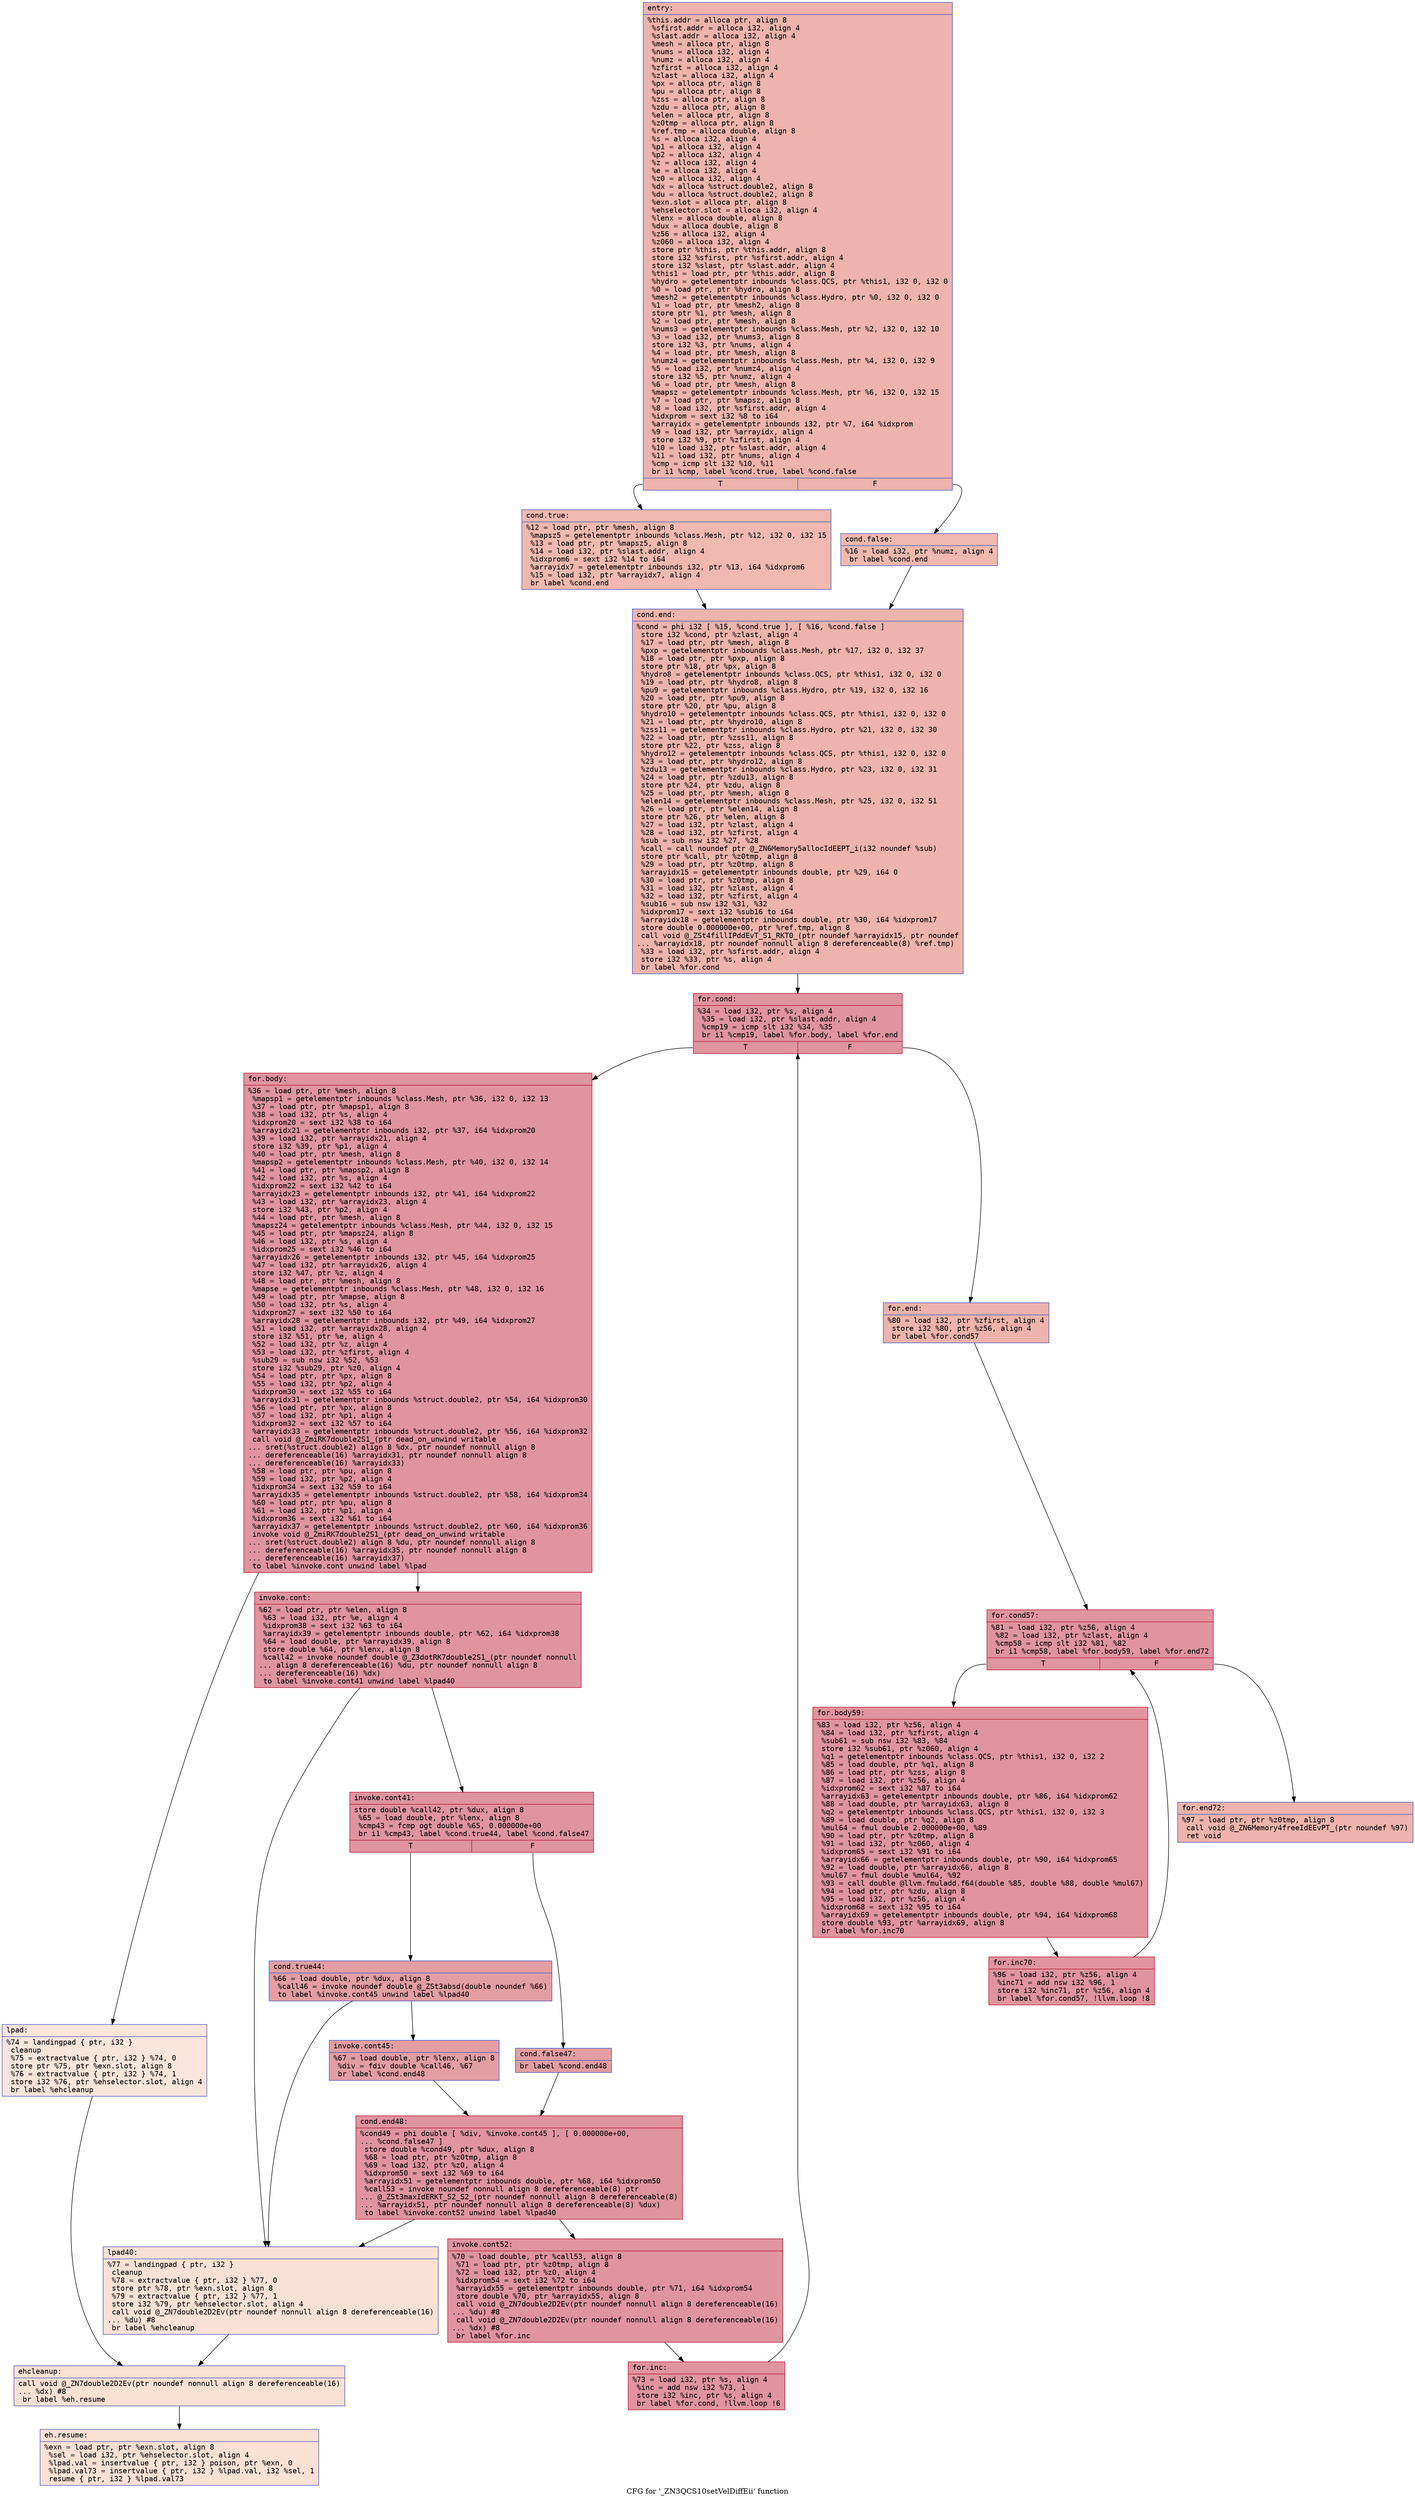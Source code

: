 digraph "CFG for '_ZN3QCS10setVelDiffEii' function" {
	label="CFG for '_ZN3QCS10setVelDiffEii' function";

	Node0x5561607b87b0 [shape=record,color="#3d50c3ff", style=filled, fillcolor="#d6524470" fontname="Courier",label="{entry:\l|  %this.addr = alloca ptr, align 8\l  %sfirst.addr = alloca i32, align 4\l  %slast.addr = alloca i32, align 4\l  %mesh = alloca ptr, align 8\l  %nums = alloca i32, align 4\l  %numz = alloca i32, align 4\l  %zfirst = alloca i32, align 4\l  %zlast = alloca i32, align 4\l  %px = alloca ptr, align 8\l  %pu = alloca ptr, align 8\l  %zss = alloca ptr, align 8\l  %zdu = alloca ptr, align 8\l  %elen = alloca ptr, align 8\l  %z0tmp = alloca ptr, align 8\l  %ref.tmp = alloca double, align 8\l  %s = alloca i32, align 4\l  %p1 = alloca i32, align 4\l  %p2 = alloca i32, align 4\l  %z = alloca i32, align 4\l  %e = alloca i32, align 4\l  %z0 = alloca i32, align 4\l  %dx = alloca %struct.double2, align 8\l  %du = alloca %struct.double2, align 8\l  %exn.slot = alloca ptr, align 8\l  %ehselector.slot = alloca i32, align 4\l  %lenx = alloca double, align 8\l  %dux = alloca double, align 8\l  %z56 = alloca i32, align 4\l  %z060 = alloca i32, align 4\l  store ptr %this, ptr %this.addr, align 8\l  store i32 %sfirst, ptr %sfirst.addr, align 4\l  store i32 %slast, ptr %slast.addr, align 4\l  %this1 = load ptr, ptr %this.addr, align 8\l  %hydro = getelementptr inbounds %class.QCS, ptr %this1, i32 0, i32 0\l  %0 = load ptr, ptr %hydro, align 8\l  %mesh2 = getelementptr inbounds %class.Hydro, ptr %0, i32 0, i32 0\l  %1 = load ptr, ptr %mesh2, align 8\l  store ptr %1, ptr %mesh, align 8\l  %2 = load ptr, ptr %mesh, align 8\l  %nums3 = getelementptr inbounds %class.Mesh, ptr %2, i32 0, i32 10\l  %3 = load i32, ptr %nums3, align 8\l  store i32 %3, ptr %nums, align 4\l  %4 = load ptr, ptr %mesh, align 8\l  %numz4 = getelementptr inbounds %class.Mesh, ptr %4, i32 0, i32 9\l  %5 = load i32, ptr %numz4, align 4\l  store i32 %5, ptr %numz, align 4\l  %6 = load ptr, ptr %mesh, align 8\l  %mapsz = getelementptr inbounds %class.Mesh, ptr %6, i32 0, i32 15\l  %7 = load ptr, ptr %mapsz, align 8\l  %8 = load i32, ptr %sfirst.addr, align 4\l  %idxprom = sext i32 %8 to i64\l  %arrayidx = getelementptr inbounds i32, ptr %7, i64 %idxprom\l  %9 = load i32, ptr %arrayidx, align 4\l  store i32 %9, ptr %zfirst, align 4\l  %10 = load i32, ptr %slast.addr, align 4\l  %11 = load i32, ptr %nums, align 4\l  %cmp = icmp slt i32 %10, %11\l  br i1 %cmp, label %cond.true, label %cond.false\l|{<s0>T|<s1>F}}"];
	Node0x5561607b87b0:s0 -> Node0x5561607bb870[tooltip="entry -> cond.true\nProbability 50.00%" ];
	Node0x5561607b87b0:s1 -> Node0x5561607bb8f0[tooltip="entry -> cond.false\nProbability 50.00%" ];
	Node0x5561607bb870 [shape=record,color="#3d50c3ff", style=filled, fillcolor="#dc5d4a70" fontname="Courier",label="{cond.true:\l|  %12 = load ptr, ptr %mesh, align 8\l  %mapsz5 = getelementptr inbounds %class.Mesh, ptr %12, i32 0, i32 15\l  %13 = load ptr, ptr %mapsz5, align 8\l  %14 = load i32, ptr %slast.addr, align 4\l  %idxprom6 = sext i32 %14 to i64\l  %arrayidx7 = getelementptr inbounds i32, ptr %13, i64 %idxprom6\l  %15 = load i32, ptr %arrayidx7, align 4\l  br label %cond.end\l}"];
	Node0x5561607bb870 -> Node0x5561607bbe70[tooltip="cond.true -> cond.end\nProbability 100.00%" ];
	Node0x5561607bb8f0 [shape=record,color="#3d50c3ff", style=filled, fillcolor="#dc5d4a70" fontname="Courier",label="{cond.false:\l|  %16 = load i32, ptr %numz, align 4\l  br label %cond.end\l}"];
	Node0x5561607bb8f0 -> Node0x5561607bbe70[tooltip="cond.false -> cond.end\nProbability 100.00%" ];
	Node0x5561607bbe70 [shape=record,color="#3d50c3ff", style=filled, fillcolor="#d6524470" fontname="Courier",label="{cond.end:\l|  %cond = phi i32 [ %15, %cond.true ], [ %16, %cond.false ]\l  store i32 %cond, ptr %zlast, align 4\l  %17 = load ptr, ptr %mesh, align 8\l  %pxp = getelementptr inbounds %class.Mesh, ptr %17, i32 0, i32 37\l  %18 = load ptr, ptr %pxp, align 8\l  store ptr %18, ptr %px, align 8\l  %hydro8 = getelementptr inbounds %class.QCS, ptr %this1, i32 0, i32 0\l  %19 = load ptr, ptr %hydro8, align 8\l  %pu9 = getelementptr inbounds %class.Hydro, ptr %19, i32 0, i32 16\l  %20 = load ptr, ptr %pu9, align 8\l  store ptr %20, ptr %pu, align 8\l  %hydro10 = getelementptr inbounds %class.QCS, ptr %this1, i32 0, i32 0\l  %21 = load ptr, ptr %hydro10, align 8\l  %zss11 = getelementptr inbounds %class.Hydro, ptr %21, i32 0, i32 30\l  %22 = load ptr, ptr %zss11, align 8\l  store ptr %22, ptr %zss, align 8\l  %hydro12 = getelementptr inbounds %class.QCS, ptr %this1, i32 0, i32 0\l  %23 = load ptr, ptr %hydro12, align 8\l  %zdu13 = getelementptr inbounds %class.Hydro, ptr %23, i32 0, i32 31\l  %24 = load ptr, ptr %zdu13, align 8\l  store ptr %24, ptr %zdu, align 8\l  %25 = load ptr, ptr %mesh, align 8\l  %elen14 = getelementptr inbounds %class.Mesh, ptr %25, i32 0, i32 51\l  %26 = load ptr, ptr %elen14, align 8\l  store ptr %26, ptr %elen, align 8\l  %27 = load i32, ptr %zlast, align 4\l  %28 = load i32, ptr %zfirst, align 4\l  %sub = sub nsw i32 %27, %28\l  %call = call noundef ptr @_ZN6Memory5allocIdEEPT_i(i32 noundef %sub)\l  store ptr %call, ptr %z0tmp, align 8\l  %29 = load ptr, ptr %z0tmp, align 8\l  %arrayidx15 = getelementptr inbounds double, ptr %29, i64 0\l  %30 = load ptr, ptr %z0tmp, align 8\l  %31 = load i32, ptr %zlast, align 4\l  %32 = load i32, ptr %zfirst, align 4\l  %sub16 = sub nsw i32 %31, %32\l  %idxprom17 = sext i32 %sub16 to i64\l  %arrayidx18 = getelementptr inbounds double, ptr %30, i64 %idxprom17\l  store double 0.000000e+00, ptr %ref.tmp, align 8\l  call void @_ZSt4fillIPddEvT_S1_RKT0_(ptr noundef %arrayidx15, ptr noundef\l... %arrayidx18, ptr noundef nonnull align 8 dereferenceable(8) %ref.tmp)\l  %33 = load i32, ptr %sfirst.addr, align 4\l  store i32 %33, ptr %s, align 4\l  br label %for.cond\l}"];
	Node0x5561607bbe70 -> Node0x5561607be140[tooltip="cond.end -> for.cond\nProbability 100.00%" ];
	Node0x5561607be140 [shape=record,color="#b70d28ff", style=filled, fillcolor="#b70d2870" fontname="Courier",label="{for.cond:\l|  %34 = load i32, ptr %s, align 4\l  %35 = load i32, ptr %slast.addr, align 4\l  %cmp19 = icmp slt i32 %34, %35\l  br i1 %cmp19, label %for.body, label %for.end\l|{<s0>T|<s1>F}}"];
	Node0x5561607be140:s0 -> Node0x5561607be390[tooltip="for.cond -> for.body\nProbability 96.88%" ];
	Node0x5561607be140:s1 -> Node0x5561607be410[tooltip="for.cond -> for.end\nProbability 3.12%" ];
	Node0x5561607be390 [shape=record,color="#b70d28ff", style=filled, fillcolor="#b70d2870" fontname="Courier",label="{for.body:\l|  %36 = load ptr, ptr %mesh, align 8\l  %mapsp1 = getelementptr inbounds %class.Mesh, ptr %36, i32 0, i32 13\l  %37 = load ptr, ptr %mapsp1, align 8\l  %38 = load i32, ptr %s, align 4\l  %idxprom20 = sext i32 %38 to i64\l  %arrayidx21 = getelementptr inbounds i32, ptr %37, i64 %idxprom20\l  %39 = load i32, ptr %arrayidx21, align 4\l  store i32 %39, ptr %p1, align 4\l  %40 = load ptr, ptr %mesh, align 8\l  %mapsp2 = getelementptr inbounds %class.Mesh, ptr %40, i32 0, i32 14\l  %41 = load ptr, ptr %mapsp2, align 8\l  %42 = load i32, ptr %s, align 4\l  %idxprom22 = sext i32 %42 to i64\l  %arrayidx23 = getelementptr inbounds i32, ptr %41, i64 %idxprom22\l  %43 = load i32, ptr %arrayidx23, align 4\l  store i32 %43, ptr %p2, align 4\l  %44 = load ptr, ptr %mesh, align 8\l  %mapsz24 = getelementptr inbounds %class.Mesh, ptr %44, i32 0, i32 15\l  %45 = load ptr, ptr %mapsz24, align 8\l  %46 = load i32, ptr %s, align 4\l  %idxprom25 = sext i32 %46 to i64\l  %arrayidx26 = getelementptr inbounds i32, ptr %45, i64 %idxprom25\l  %47 = load i32, ptr %arrayidx26, align 4\l  store i32 %47, ptr %z, align 4\l  %48 = load ptr, ptr %mesh, align 8\l  %mapse = getelementptr inbounds %class.Mesh, ptr %48, i32 0, i32 16\l  %49 = load ptr, ptr %mapse, align 8\l  %50 = load i32, ptr %s, align 4\l  %idxprom27 = sext i32 %50 to i64\l  %arrayidx28 = getelementptr inbounds i32, ptr %49, i64 %idxprom27\l  %51 = load i32, ptr %arrayidx28, align 4\l  store i32 %51, ptr %e, align 4\l  %52 = load i32, ptr %z, align 4\l  %53 = load i32, ptr %zfirst, align 4\l  %sub29 = sub nsw i32 %52, %53\l  store i32 %sub29, ptr %z0, align 4\l  %54 = load ptr, ptr %px, align 8\l  %55 = load i32, ptr %p2, align 4\l  %idxprom30 = sext i32 %55 to i64\l  %arrayidx31 = getelementptr inbounds %struct.double2, ptr %54, i64 %idxprom30\l  %56 = load ptr, ptr %px, align 8\l  %57 = load i32, ptr %p1, align 4\l  %idxprom32 = sext i32 %57 to i64\l  %arrayidx33 = getelementptr inbounds %struct.double2, ptr %56, i64 %idxprom32\l  call void @_ZmiRK7double2S1_(ptr dead_on_unwind writable\l... sret(%struct.double2) align 8 %dx, ptr noundef nonnull align 8\l... dereferenceable(16) %arrayidx31, ptr noundef nonnull align 8\l... dereferenceable(16) %arrayidx33)\l  %58 = load ptr, ptr %pu, align 8\l  %59 = load i32, ptr %p2, align 4\l  %idxprom34 = sext i32 %59 to i64\l  %arrayidx35 = getelementptr inbounds %struct.double2, ptr %58, i64 %idxprom34\l  %60 = load ptr, ptr %pu, align 8\l  %61 = load i32, ptr %p1, align 4\l  %idxprom36 = sext i32 %61 to i64\l  %arrayidx37 = getelementptr inbounds %struct.double2, ptr %60, i64 %idxprom36\l  invoke void @_ZmiRK7double2S1_(ptr dead_on_unwind writable\l... sret(%struct.double2) align 8 %du, ptr noundef nonnull align 8\l... dereferenceable(16) %arrayidx35, ptr noundef nonnull align 8\l... dereferenceable(16) %arrayidx37)\l          to label %invoke.cont unwind label %lpad\l}"];
	Node0x5561607be390 -> Node0x5561607c0e90[tooltip="for.body -> invoke.cont\nProbability 100.00%" ];
	Node0x5561607be390 -> Node0x5561607c0f10[tooltip="for.body -> lpad\nProbability 0.00%" ];
	Node0x5561607c0e90 [shape=record,color="#b70d28ff", style=filled, fillcolor="#b70d2870" fontname="Courier",label="{invoke.cont:\l|  %62 = load ptr, ptr %elen, align 8\l  %63 = load i32, ptr %e, align 4\l  %idxprom38 = sext i32 %63 to i64\l  %arrayidx39 = getelementptr inbounds double, ptr %62, i64 %idxprom38\l  %64 = load double, ptr %arrayidx39, align 8\l  store double %64, ptr %lenx, align 8\l  %call42 = invoke noundef double @_Z3dotRK7double2S1_(ptr noundef nonnull\l... align 8 dereferenceable(16) %du, ptr noundef nonnull align 8\l... dereferenceable(16) %dx)\l          to label %invoke.cont41 unwind label %lpad40\l}"];
	Node0x5561607c0e90 -> Node0x5561607c1480[tooltip="invoke.cont -> invoke.cont41\nProbability 100.00%" ];
	Node0x5561607c0e90 -> Node0x5561607c1500[tooltip="invoke.cont -> lpad40\nProbability 0.00%" ];
	Node0x5561607c1480 [shape=record,color="#b70d28ff", style=filled, fillcolor="#b70d2870" fontname="Courier",label="{invoke.cont41:\l|  store double %call42, ptr %dux, align 8\l  %65 = load double, ptr %lenx, align 8\l  %cmp43 = fcmp ogt double %65, 0.000000e+00\l  br i1 %cmp43, label %cond.true44, label %cond.false47\l|{<s0>T|<s1>F}}"];
	Node0x5561607c1480:s0 -> Node0x5561607c18a0[tooltip="invoke.cont41 -> cond.true44\nProbability 50.00%" ];
	Node0x5561607c1480:s1 -> Node0x5561607bc070[tooltip="invoke.cont41 -> cond.false47\nProbability 50.00%" ];
	Node0x5561607c18a0 [shape=record,color="#3d50c3ff", style=filled, fillcolor="#be242e70" fontname="Courier",label="{cond.true44:\l|  %66 = load double, ptr %dux, align 8\l  %call46 = invoke noundef double @_ZSt3absd(double noundef %66)\l          to label %invoke.cont45 unwind label %lpad40\l}"];
	Node0x5561607c18a0 -> Node0x5561607bc250[tooltip="cond.true44 -> invoke.cont45\nProbability 100.00%" ];
	Node0x5561607c18a0 -> Node0x5561607c1500[tooltip="cond.true44 -> lpad40\nProbability 0.00%" ];
	Node0x5561607bc250 [shape=record,color="#3d50c3ff", style=filled, fillcolor="#be242e70" fontname="Courier",label="{invoke.cont45:\l|  %67 = load double, ptr %lenx, align 8\l  %div = fdiv double %call46, %67\l  br label %cond.end48\l}"];
	Node0x5561607bc250 -> Node0x5561607bc550[tooltip="invoke.cont45 -> cond.end48\nProbability 100.00%" ];
	Node0x5561607bc070 [shape=record,color="#3d50c3ff", style=filled, fillcolor="#be242e70" fontname="Courier",label="{cond.false47:\l|  br label %cond.end48\l}"];
	Node0x5561607bc070 -> Node0x5561607bc550[tooltip="cond.false47 -> cond.end48\nProbability 100.00%" ];
	Node0x5561607bc550 [shape=record,color="#b70d28ff", style=filled, fillcolor="#b70d2870" fontname="Courier",label="{cond.end48:\l|  %cond49 = phi double [ %div, %invoke.cont45 ], [ 0.000000e+00,\l... %cond.false47 ]\l  store double %cond49, ptr %dux, align 8\l  %68 = load ptr, ptr %z0tmp, align 8\l  %69 = load i32, ptr %z0, align 4\l  %idxprom50 = sext i32 %69 to i64\l  %arrayidx51 = getelementptr inbounds double, ptr %68, i64 %idxprom50\l  %call53 = invoke noundef nonnull align 8 dereferenceable(8) ptr\l... @_ZSt3maxIdERKT_S2_S2_(ptr noundef nonnull align 8 dereferenceable(8)\l... %arrayidx51, ptr noundef nonnull align 8 dereferenceable(8) %dux)\l          to label %invoke.cont52 unwind label %lpad40\l}"];
	Node0x5561607bc550 -> Node0x5561607c2890[tooltip="cond.end48 -> invoke.cont52\nProbability 100.00%" ];
	Node0x5561607bc550 -> Node0x5561607c1500[tooltip="cond.end48 -> lpad40\nProbability 0.00%" ];
	Node0x5561607c2890 [shape=record,color="#b70d28ff", style=filled, fillcolor="#b70d2870" fontname="Courier",label="{invoke.cont52:\l|  %70 = load double, ptr %call53, align 8\l  %71 = load ptr, ptr %z0tmp, align 8\l  %72 = load i32, ptr %z0, align 4\l  %idxprom54 = sext i32 %72 to i64\l  %arrayidx55 = getelementptr inbounds double, ptr %71, i64 %idxprom54\l  store double %70, ptr %arrayidx55, align 8\l  call void @_ZN7double2D2Ev(ptr noundef nonnull align 8 dereferenceable(16)\l... %du) #8\l  call void @_ZN7double2D2Ev(ptr noundef nonnull align 8 dereferenceable(16)\l... %dx) #8\l  br label %for.inc\l}"];
	Node0x5561607c2890 -> Node0x5561607c30b0[tooltip="invoke.cont52 -> for.inc\nProbability 100.00%" ];
	Node0x5561607c30b0 [shape=record,color="#b70d28ff", style=filled, fillcolor="#b70d2870" fontname="Courier",label="{for.inc:\l|  %73 = load i32, ptr %s, align 4\l  %inc = add nsw i32 %73, 1\l  store i32 %inc, ptr %s, align 4\l  br label %for.cond, !llvm.loop !6\l}"];
	Node0x5561607c30b0 -> Node0x5561607be140[tooltip="for.inc -> for.cond\nProbability 100.00%" ];
	Node0x5561607c0f10 [shape=record,color="#3d50c3ff", style=filled, fillcolor="#f4c5ad70" fontname="Courier",label="{lpad:\l|  %74 = landingpad \{ ptr, i32 \}\l          cleanup\l  %75 = extractvalue \{ ptr, i32 \} %74, 0\l  store ptr %75, ptr %exn.slot, align 8\l  %76 = extractvalue \{ ptr, i32 \} %74, 1\l  store i32 %76, ptr %ehselector.slot, align 4\l  br label %ehcleanup\l}"];
	Node0x5561607c0f10 -> Node0x5561607c3780[tooltip="lpad -> ehcleanup\nProbability 100.00%" ];
	Node0x5561607c1500 [shape=record,color="#3d50c3ff", style=filled, fillcolor="#f7bca170" fontname="Courier",label="{lpad40:\l|  %77 = landingpad \{ ptr, i32 \}\l          cleanup\l  %78 = extractvalue \{ ptr, i32 \} %77, 0\l  store ptr %78, ptr %exn.slot, align 8\l  %79 = extractvalue \{ ptr, i32 \} %77, 1\l  store i32 %79, ptr %ehselector.slot, align 4\l  call void @_ZN7double2D2Ev(ptr noundef nonnull align 8 dereferenceable(16)\l... %du) #8\l  br label %ehcleanup\l}"];
	Node0x5561607c1500 -> Node0x5561607c3780[tooltip="lpad40 -> ehcleanup\nProbability 100.00%" ];
	Node0x5561607c3780 [shape=record,color="#3d50c3ff", style=filled, fillcolor="#f7b99e70" fontname="Courier",label="{ehcleanup:\l|  call void @_ZN7double2D2Ev(ptr noundef nonnull align 8 dereferenceable(16)\l... %dx) #8\l  br label %eh.resume\l}"];
	Node0x5561607c3780 -> Node0x5561607c3da0[tooltip="ehcleanup -> eh.resume\nProbability 100.00%" ];
	Node0x5561607be410 [shape=record,color="#3d50c3ff", style=filled, fillcolor="#d6524470" fontname="Courier",label="{for.end:\l|  %80 = load i32, ptr %zfirst, align 4\l  store i32 %80, ptr %z56, align 4\l  br label %for.cond57\l}"];
	Node0x5561607be410 -> Node0x5561607c3f80[tooltip="for.end -> for.cond57\nProbability 100.00%" ];
	Node0x5561607c3f80 [shape=record,color="#b70d28ff", style=filled, fillcolor="#b70d2870" fontname="Courier",label="{for.cond57:\l|  %81 = load i32, ptr %z56, align 4\l  %82 = load i32, ptr %zlast, align 4\l  %cmp58 = icmp slt i32 %81, %82\l  br i1 %cmp58, label %for.body59, label %for.end72\l|{<s0>T|<s1>F}}"];
	Node0x5561607c3f80:s0 -> Node0x5561607c4200[tooltip="for.cond57 -> for.body59\nProbability 96.88%" ];
	Node0x5561607c3f80:s1 -> Node0x5561607c4280[tooltip="for.cond57 -> for.end72\nProbability 3.12%" ];
	Node0x5561607c4200 [shape=record,color="#b70d28ff", style=filled, fillcolor="#b70d2870" fontname="Courier",label="{for.body59:\l|  %83 = load i32, ptr %z56, align 4\l  %84 = load i32, ptr %zfirst, align 4\l  %sub61 = sub nsw i32 %83, %84\l  store i32 %sub61, ptr %z060, align 4\l  %q1 = getelementptr inbounds %class.QCS, ptr %this1, i32 0, i32 2\l  %85 = load double, ptr %q1, align 8\l  %86 = load ptr, ptr %zss, align 8\l  %87 = load i32, ptr %z56, align 4\l  %idxprom62 = sext i32 %87 to i64\l  %arrayidx63 = getelementptr inbounds double, ptr %86, i64 %idxprom62\l  %88 = load double, ptr %arrayidx63, align 8\l  %q2 = getelementptr inbounds %class.QCS, ptr %this1, i32 0, i32 3\l  %89 = load double, ptr %q2, align 8\l  %mul64 = fmul double 2.000000e+00, %89\l  %90 = load ptr, ptr %z0tmp, align 8\l  %91 = load i32, ptr %z060, align 4\l  %idxprom65 = sext i32 %91 to i64\l  %arrayidx66 = getelementptr inbounds double, ptr %90, i64 %idxprom65\l  %92 = load double, ptr %arrayidx66, align 8\l  %mul67 = fmul double %mul64, %92\l  %93 = call double @llvm.fmuladd.f64(double %85, double %88, double %mul67)\l  %94 = load ptr, ptr %zdu, align 8\l  %95 = load i32, ptr %z56, align 4\l  %idxprom68 = sext i32 %95 to i64\l  %arrayidx69 = getelementptr inbounds double, ptr %94, i64 %idxprom68\l  store double %93, ptr %arrayidx69, align 8\l  br label %for.inc70\l}"];
	Node0x5561607c4200 -> Node0x5561607bf4f0[tooltip="for.body59 -> for.inc70\nProbability 100.00%" ];
	Node0x5561607bf4f0 [shape=record,color="#b70d28ff", style=filled, fillcolor="#b70d2870" fontname="Courier",label="{for.inc70:\l|  %96 = load i32, ptr %z56, align 4\l  %inc71 = add nsw i32 %96, 1\l  store i32 %inc71, ptr %z56, align 4\l  br label %for.cond57, !llvm.loop !8\l}"];
	Node0x5561607bf4f0 -> Node0x5561607c3f80[tooltip="for.inc70 -> for.cond57\nProbability 100.00%" ];
	Node0x5561607c4280 [shape=record,color="#3d50c3ff", style=filled, fillcolor="#d6524470" fontname="Courier",label="{for.end72:\l|  %97 = load ptr, ptr %z0tmp, align 8\l  call void @_ZN6Memory4freeIdEEvPT_(ptr noundef %97)\l  ret void\l}"];
	Node0x5561607c3da0 [shape=record,color="#3d50c3ff", style=filled, fillcolor="#f7b99e70" fontname="Courier",label="{eh.resume:\l|  %exn = load ptr, ptr %exn.slot, align 8\l  %sel = load i32, ptr %ehselector.slot, align 4\l  %lpad.val = insertvalue \{ ptr, i32 \} poison, ptr %exn, 0\l  %lpad.val73 = insertvalue \{ ptr, i32 \} %lpad.val, i32 %sel, 1\l  resume \{ ptr, i32 \} %lpad.val73\l}"];
}
